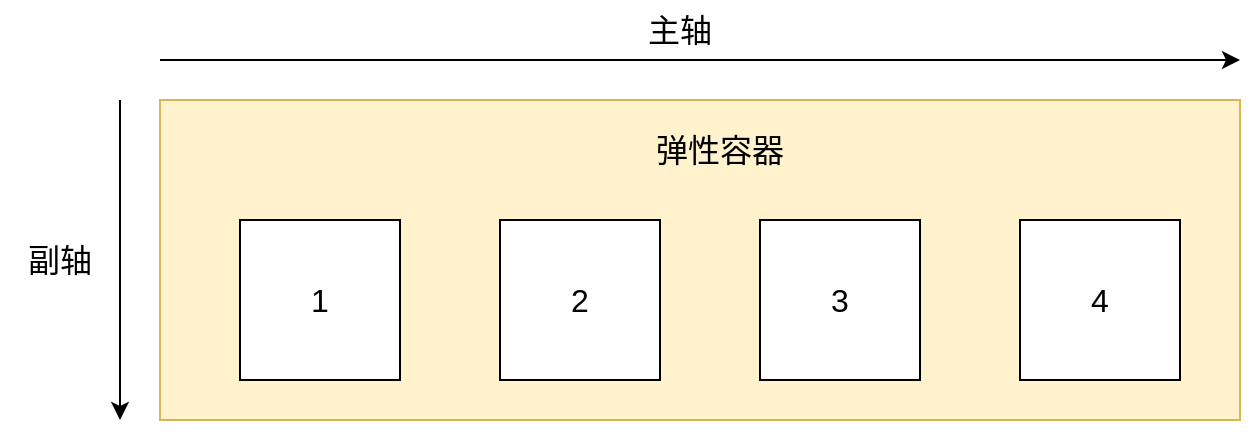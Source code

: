 <mxfile version="20.8.16" type="device" pages="5"><diagram name="第 1 页" id="E4mz4hhCsppSyRH7G_DD"><mxGraphModel dx="954" dy="674" grid="1" gridSize="10" guides="1" tooltips="1" connect="1" arrows="1" fold="1" page="1" pageScale="1" pageWidth="827" pageHeight="1169" math="0" shadow="0"><root><mxCell id="0"/><mxCell id="1" parent="0"/><mxCell id="l-JefnG8M-vQJof2Kpbn-1" value="" style="rounded=0;whiteSpace=wrap;html=1;fillColor=#fff2cc;strokeColor=#d6b656;" vertex="1" parent="1"><mxGeometry x="160" y="240" width="540" height="160" as="geometry"/></mxCell><mxCell id="l-JefnG8M-vQJof2Kpbn-2" value="1" style="whiteSpace=wrap;html=1;aspect=fixed;fontSize=16;fontFamily=Helvetica;" vertex="1" parent="1"><mxGeometry x="200" y="300" width="80" height="80" as="geometry"/></mxCell><mxCell id="l-JefnG8M-vQJof2Kpbn-3" value="2" style="whiteSpace=wrap;html=1;aspect=fixed;fontSize=16;fontFamily=Helvetica;" vertex="1" parent="1"><mxGeometry x="330" y="300" width="80" height="80" as="geometry"/></mxCell><mxCell id="l-JefnG8M-vQJof2Kpbn-4" value="3" style="whiteSpace=wrap;html=1;aspect=fixed;fontSize=16;fontFamily=Helvetica;" vertex="1" parent="1"><mxGeometry x="460" y="300" width="80" height="80" as="geometry"/></mxCell><mxCell id="l-JefnG8M-vQJof2Kpbn-5" value="4" style="whiteSpace=wrap;html=1;aspect=fixed;fontSize=16;fontFamily=Helvetica;" vertex="1" parent="1"><mxGeometry x="590" y="300" width="80" height="80" as="geometry"/></mxCell><mxCell id="l-JefnG8M-vQJof2Kpbn-9" value="" style="endArrow=classic;html=1;rounded=0;fontFamily=Helvetica;fontSize=16;" edge="1" parent="1"><mxGeometry width="50" height="50" relative="1" as="geometry"><mxPoint x="140" y="240" as="sourcePoint"/><mxPoint x="140" y="400" as="targetPoint"/></mxGeometry></mxCell><mxCell id="l-JefnG8M-vQJof2Kpbn-11" value="副轴" style="text;html=1;strokeColor=none;fillColor=none;align=center;verticalAlign=middle;whiteSpace=wrap;rounded=0;fontSize=16;fontFamily=Helvetica;" vertex="1" parent="1"><mxGeometry x="80" y="305" width="60" height="30" as="geometry"/></mxCell><mxCell id="l-JefnG8M-vQJof2Kpbn-13" value="" style="endArrow=classic;html=1;rounded=0;fontFamily=Helvetica;fontSize=16;" edge="1" parent="1"><mxGeometry width="50" height="50" relative="1" as="geometry"><mxPoint x="160" y="220" as="sourcePoint"/><mxPoint x="700" y="220" as="targetPoint"/></mxGeometry></mxCell><mxCell id="l-JefnG8M-vQJof2Kpbn-14" value="主轴" style="text;html=1;strokeColor=none;fillColor=none;align=center;verticalAlign=middle;whiteSpace=wrap;rounded=0;fontSize=16;fontFamily=Helvetica;" vertex="1" parent="1"><mxGeometry x="390" y="190" width="60" height="30" as="geometry"/></mxCell><mxCell id="l-JefnG8M-vQJof2Kpbn-15" value="弹性容器" style="text;html=1;strokeColor=none;fillColor=none;align=center;verticalAlign=middle;whiteSpace=wrap;rounded=0;fontSize=16;fontFamily=Helvetica;" vertex="1" parent="1"><mxGeometry x="400" y="250" width="80" height="30" as="geometry"/></mxCell></root></mxGraphModel></diagram><diagram id="ppLCvc6xiRaeYOcsKyjv" name="2023-03flex-grow"><mxGraphModel dx="954" dy="674" grid="1" gridSize="10" guides="1" tooltips="1" connect="1" arrows="1" fold="1" page="1" pageScale="1" pageWidth="827" pageHeight="1169" math="0" shadow="0"><root><mxCell id="0"/><mxCell id="1" parent="0"/><mxCell id="a6sVUptyW0LEZxqdBNMx-1" value="" style="rounded=0;whiteSpace=wrap;html=1;fontFamily=Helvetica;fontSize=16;fillColor=#fff2cc;strokeColor=#d6b656;" vertex="1" parent="1"><mxGeometry x="80" y="280" width="670" height="120" as="geometry"/></mxCell><mxCell id="a6sVUptyW0LEZxqdBNMx-2" value="flex-basis:20%" style="rounded=0;whiteSpace=wrap;html=1;fontFamily=Helvetica;fontSize=16;" vertex="1" parent="1"><mxGeometry x="100" y="310" width="120" height="60" as="geometry"/></mxCell><mxCell id="a6sVUptyW0LEZxqdBNMx-3" value="flex-basis:20%；flex-grow:1" style="rounded=0;whiteSpace=wrap;html=1;fontFamily=Helvetica;fontSize=16;" vertex="1" parent="1"><mxGeometry x="230" y="310" width="240" height="60" as="geometry"/></mxCell><mxCell id="a6sVUptyW0LEZxqdBNMx-4" value="flex-basis:20%；flex-grow:1" style="rounded=0;whiteSpace=wrap;html=1;fontFamily=Helvetica;fontSize=16;" vertex="1" parent="1"><mxGeometry x="480" y="310" width="240" height="60" as="geometry"/></mxCell><mxCell id="a6sVUptyW0LEZxqdBNMx-6" value="1/2的剩余宽度" style="text;html=1;strokeColor=none;fillColor=none;align=center;verticalAlign=middle;whiteSpace=wrap;rounded=0;fontSize=16;fontFamily=Helvetica;" vertex="1" parent="1"><mxGeometry x="280" y="370" width="120" height="30" as="geometry"/></mxCell><mxCell id="a6sVUptyW0LEZxqdBNMx-7" value="1/2的剩余宽度" style="text;html=1;strokeColor=none;fillColor=none;align=center;verticalAlign=middle;whiteSpace=wrap;rounded=0;fontSize=16;fontFamily=Helvetica;" vertex="1" parent="1"><mxGeometry x="550" y="370" width="120" height="30" as="geometry"/></mxCell></root></mxGraphModel></diagram><diagram id="v_A_WfUcBp7pwHoi5lcd" name="2023-03flex-shrink"><mxGraphModel dx="954" dy="674" grid="1" gridSize="10" guides="1" tooltips="1" connect="1" arrows="1" fold="1" page="1" pageScale="1" pageWidth="827" pageHeight="1169" math="0" shadow="0"><root><mxCell id="0"/><mxCell id="1" parent="0"/><mxCell id="aDaHrx4ygycMItQPL5AP-1" value="" style="rounded=0;whiteSpace=wrap;html=1;fontFamily=Helvetica;fontSize=16;fillColor=#fff2cc;strokeColor=#d6b656;" vertex="1" parent="1"><mxGeometry x="80" y="280" width="670" height="120" as="geometry"/></mxCell><mxCell id="Zajf3xXowKcsfXxZarbu-1" value="flex-basis:40%" style="rounded=0;whiteSpace=wrap;html=1;fontFamily=Helvetica;fontSize=16;" vertex="1" parent="1"><mxGeometry x="100" y="310" width="240" height="60" as="geometry"/></mxCell><mxCell id="Zajf3xXowKcsfXxZarbu-2" value="flex-basis:40%" style="rounded=0;whiteSpace=wrap;html=1;fontFamily=Helvetica;fontSize=16;" vertex="1" parent="1"><mxGeometry x="350" y="310" width="240" height="60" as="geometry"/></mxCell><mxCell id="Zajf3xXowKcsfXxZarbu-3" value="flex-basis:40%" style="rounded=0;whiteSpace=wrap;html=1;fontFamily=Helvetica;fontSize=16;" vertex="1" parent="1"><mxGeometry x="600" y="310" width="240" height="60" as="geometry"/></mxCell></root></mxGraphModel></diagram><diagram id="pguQDzsrnVawDyvf0OeY" name="2023flex弹性方向"><mxGraphModel dx="954" dy="674" grid="1" gridSize="10" guides="1" tooltips="1" connect="1" arrows="1" fold="1" page="1" pageScale="1" pageWidth="827" pageHeight="1169" math="0" shadow="0"><root><mxCell id="0"/><mxCell id="1" parent="0"/><mxCell id="md2BLWtFk_OgWEC11Roe-1" value="" style="rounded=0;whiteSpace=wrap;html=1;fillColor=#fff2cc;strokeColor=#d6b656;" vertex="1" parent="1"><mxGeometry x="40" y="130" width="320" height="100" as="geometry"/></mxCell><mxCell id="md2BLWtFk_OgWEC11Roe-2" value="1" style="rounded=0;whiteSpace=wrap;html=1;fontFamily=Helvetica;fontSize=16;" vertex="1" parent="1"><mxGeometry x="50" y="150" width="60" height="60" as="geometry"/></mxCell><mxCell id="md2BLWtFk_OgWEC11Roe-3" value="2" style="rounded=0;whiteSpace=wrap;html=1;fontFamily=Helvetica;fontSize=16;" vertex="1" parent="1"><mxGeometry x="130" y="150" width="60" height="60" as="geometry"/></mxCell><mxCell id="md2BLWtFk_OgWEC11Roe-4" value="3" style="rounded=0;whiteSpace=wrap;html=1;fontFamily=Helvetica;fontSize=16;" vertex="1" parent="1"><mxGeometry x="210" y="150" width="60" height="60" as="geometry"/></mxCell><mxCell id="md2BLWtFk_OgWEC11Roe-5" value="4" style="rounded=0;whiteSpace=wrap;html=1;fontFamily=Helvetica;fontSize=16;" vertex="1" parent="1"><mxGeometry x="290" y="150" width="60" height="60" as="geometry"/></mxCell><mxCell id="md2BLWtFk_OgWEC11Roe-6" value="" style="rounded=0;whiteSpace=wrap;html=1;fillColor=#fff2cc;strokeColor=#d6b656;" vertex="1" parent="1"><mxGeometry x="40" y="310" width="320" height="100" as="geometry"/></mxCell><mxCell id="md2BLWtFk_OgWEC11Roe-7" value="1" style="rounded=0;whiteSpace=wrap;html=1;fontFamily=Helvetica;fontSize=16;" vertex="1" parent="1"><mxGeometry x="290" y="330" width="60" height="60" as="geometry"/></mxCell><mxCell id="md2BLWtFk_OgWEC11Roe-8" value="2" style="rounded=0;whiteSpace=wrap;html=1;fontFamily=Helvetica;fontSize=16;" vertex="1" parent="1"><mxGeometry x="210" y="330" width="60" height="60" as="geometry"/></mxCell><mxCell id="md2BLWtFk_OgWEC11Roe-9" value="3" style="rounded=0;whiteSpace=wrap;html=1;fontFamily=Helvetica;fontSize=16;" vertex="1" parent="1"><mxGeometry x="130" y="330" width="60" height="60" as="geometry"/></mxCell><mxCell id="md2BLWtFk_OgWEC11Roe-10" value="4" style="rounded=0;whiteSpace=wrap;html=1;fontFamily=Helvetica;fontSize=16;" vertex="1" parent="1"><mxGeometry x="50" y="330" width="60" height="60" as="geometry"/></mxCell><mxCell id="md2BLWtFk_OgWEC11Roe-11" value="" style="rounded=0;whiteSpace=wrap;html=1;fillColor=#fff2cc;strokeColor=#d6b656;rotation=90;" vertex="1" parent="1"><mxGeometry x="290" y="230" width="320" height="100" as="geometry"/></mxCell><mxCell id="md2BLWtFk_OgWEC11Roe-12" value="" style="rounded=0;whiteSpace=wrap;html=1;fillColor=#fff2cc;strokeColor=#d6b656;rotation=90;" vertex="1" parent="1"><mxGeometry x="450" y="230" width="320" height="100" as="geometry"/></mxCell><mxCell id="md2BLWtFk_OgWEC11Roe-13" value="1" style="rounded=0;whiteSpace=wrap;html=1;fontFamily=Helvetica;fontSize=16;" vertex="1" parent="1"><mxGeometry x="420" y="130" width="60" height="60" as="geometry"/></mxCell><mxCell id="md2BLWtFk_OgWEC11Roe-14" value="2" style="rounded=0;whiteSpace=wrap;html=1;fontFamily=Helvetica;fontSize=16;" vertex="1" parent="1"><mxGeometry x="420" y="210" width="60" height="60" as="geometry"/></mxCell><mxCell id="md2BLWtFk_OgWEC11Roe-15" value="3" style="rounded=0;whiteSpace=wrap;html=1;fontFamily=Helvetica;fontSize=16;" vertex="1" parent="1"><mxGeometry x="420" y="290" width="60" height="60" as="geometry"/></mxCell><mxCell id="md2BLWtFk_OgWEC11Roe-16" value="4" style="rounded=0;whiteSpace=wrap;html=1;fontFamily=Helvetica;fontSize=16;" vertex="1" parent="1"><mxGeometry x="420" y="370" width="60" height="60" as="geometry"/></mxCell><mxCell id="md2BLWtFk_OgWEC11Roe-17" value="4" style="rounded=0;whiteSpace=wrap;html=1;fontFamily=Helvetica;fontSize=16;" vertex="1" parent="1"><mxGeometry x="580" y="130" width="60" height="60" as="geometry"/></mxCell><mxCell id="md2BLWtFk_OgWEC11Roe-18" value="3" style="rounded=0;whiteSpace=wrap;html=1;fontFamily=Helvetica;fontSize=16;" vertex="1" parent="1"><mxGeometry x="580" y="210" width="60" height="60" as="geometry"/></mxCell><mxCell id="md2BLWtFk_OgWEC11Roe-19" value="2" style="rounded=0;whiteSpace=wrap;html=1;fontFamily=Helvetica;fontSize=16;" vertex="1" parent="1"><mxGeometry x="580" y="290" width="60" height="60" as="geometry"/></mxCell><mxCell id="md2BLWtFk_OgWEC11Roe-20" value="1" style="rounded=0;whiteSpace=wrap;html=1;fontFamily=Helvetica;fontSize=16;" vertex="1" parent="1"><mxGeometry x="580" y="370" width="60" height="60" as="geometry"/></mxCell><mxCell id="md2BLWtFk_OgWEC11Roe-22" value="" style="endArrow=classic;html=1;rounded=0;fontFamily=Helvetica;fontSize=16;" edge="1" parent="1"><mxGeometry width="50" height="50" relative="1" as="geometry"><mxPoint x="40" y="110" as="sourcePoint"/><mxPoint x="360" y="110" as="targetPoint"/></mxGeometry></mxCell><mxCell id="md2BLWtFk_OgWEC11Roe-24" value="" style="endArrow=classic;html=1;rounded=0;fontFamily=Helvetica;fontSize=16;" edge="1" parent="1"><mxGeometry width="50" height="50" relative="1" as="geometry"><mxPoint x="360" y="430" as="sourcePoint"/><mxPoint x="40" y="430" as="targetPoint"/></mxGeometry></mxCell><mxCell id="md2BLWtFk_OgWEC11Roe-25" value="" style="endArrow=classic;html=1;rounded=0;fontFamily=Helvetica;fontSize=16;" edge="1" parent="1"><mxGeometry width="50" height="50" relative="1" as="geometry"><mxPoint x="520" y="120" as="sourcePoint"/><mxPoint x="520" y="440" as="targetPoint"/></mxGeometry></mxCell><mxCell id="md2BLWtFk_OgWEC11Roe-28" value="" style="endArrow=classic;html=1;rounded=0;fontFamily=Helvetica;fontSize=16;" edge="1" parent="1"><mxGeometry width="50" height="50" relative="1" as="geometry"><mxPoint x="680" y="440" as="sourcePoint"/><mxPoint x="680" y="120" as="targetPoint"/></mxGeometry></mxCell><mxCell id="md2BLWtFk_OgWEC11Roe-29" value="flex-direction: row" style="text;html=1;strokeColor=none;fillColor=none;align=center;verticalAlign=middle;whiteSpace=wrap;rounded=0;fontSize=16;fontFamily=Helvetica;" vertex="1" parent="1"><mxGeometry x="90" y="230" width="180" height="40" as="geometry"/></mxCell><mxCell id="md2BLWtFk_OgWEC11Roe-30" value="flex-direction: row-reverse" style="text;html=1;strokeColor=none;fillColor=none;align=center;verticalAlign=middle;whiteSpace=wrap;rounded=0;fontSize=16;fontFamily=Helvetica;" vertex="1" parent="1"><mxGeometry x="80" y="440" width="220" height="40" as="geometry"/></mxCell><mxCell id="md2BLWtFk_OgWEC11Roe-31" value="flex-direction: column" style="text;html=1;strokeColor=none;fillColor=none;align=center;verticalAlign=middle;whiteSpace=wrap;rounded=0;fontSize=16;fontFamily=Helvetica;" vertex="1" parent="1"><mxGeometry x="340" y="440" width="220" height="40" as="geometry"/></mxCell><mxCell id="md2BLWtFk_OgWEC11Roe-32" value="flex-direction: column-reverse" style="text;html=1;strokeColor=none;fillColor=none;align=center;verticalAlign=middle;whiteSpace=wrap;rounded=0;fontSize=16;fontFamily=Helvetica;" vertex="1" parent="1"><mxGeometry x="490" y="80" width="220" height="40" as="geometry"/></mxCell></root></mxGraphModel></diagram><diagram id="jlLd1JMalicOTaZsudGP" name="2023-03基础网格布局"><mxGraphModel dx="954" dy="674" grid="1" gridSize="10" guides="1" tooltips="1" connect="1" arrows="1" fold="1" page="1" pageScale="1" pageWidth="827" pageHeight="1169" math="0" shadow="0"><root><mxCell id="0"/><mxCell id="1" parent="0"/><mxCell id="7auDx9NLdPrGuJyn2OR_-1" value="" style="rounded=0;whiteSpace=wrap;html=1;fontFamily=Helvetica;fontSize=16;fillColor=#fff2cc;strokeColor=#d6b656;" vertex="1" parent="1"><mxGeometry x="120" y="200" width="510" height="190" as="geometry"/></mxCell><mxCell id="7auDx9NLdPrGuJyn2OR_-2" value="1" style="rounded=0;whiteSpace=wrap;html=1;fontFamily=Helvetica;fontSize=16;fillColor=#e1d5e7;strokeColor=#9673a6;" vertex="1" parent="1"><mxGeometry x="130" y="210" width="90" height="50" as="geometry"/></mxCell><mxCell id="7auDx9NLdPrGuJyn2OR_-3" value="3" style="rounded=0;whiteSpace=wrap;html=1;fontFamily=Helvetica;fontSize=16;fillColor=#e1d5e7;strokeColor=#9673a6;" vertex="1" parent="1"><mxGeometry x="330" y="210" width="90" height="50" as="geometry"/></mxCell><mxCell id="7auDx9NLdPrGuJyn2OR_-4" value="2" style="rounded=0;whiteSpace=wrap;html=1;fontFamily=Helvetica;fontSize=16;fillColor=#e1d5e7;strokeColor=#9673a6;" vertex="1" parent="1"><mxGeometry x="230" y="210" width="90" height="50" as="geometry"/></mxCell><mxCell id="7auDx9NLdPrGuJyn2OR_-5" value="4" style="rounded=0;whiteSpace=wrap;html=1;fontFamily=Helvetica;fontSize=16;fillColor=#e1d5e7;strokeColor=#9673a6;" vertex="1" parent="1"><mxGeometry x="430" y="210" width="190" height="110" as="geometry"/></mxCell><mxCell id="7auDx9NLdPrGuJyn2OR_-6" value="6" style="rounded=0;whiteSpace=wrap;html=1;fontFamily=Helvetica;fontSize=16;fillColor=#e1d5e7;strokeColor=#9673a6;" vertex="1" parent="1"><mxGeometry x="330" y="270" width="90" height="110" as="geometry"/></mxCell><mxCell id="7auDx9NLdPrGuJyn2OR_-7" value="5" style="rounded=0;whiteSpace=wrap;html=1;fontFamily=Helvetica;fontSize=16;fillColor=#e1d5e7;strokeColor=#9673a6;" vertex="1" parent="1"><mxGeometry x="130" y="270" width="190" height="50" as="geometry"/></mxCell><mxCell id="7auDx9NLdPrGuJyn2OR_-8" value="7" style="rounded=0;whiteSpace=wrap;html=1;fontFamily=Helvetica;fontSize=16;fillColor=#e1d5e7;strokeColor=#9673a6;" vertex="1" parent="1"><mxGeometry x="130" y="330" width="90" height="50" as="geometry"/></mxCell><mxCell id="7auDx9NLdPrGuJyn2OR_-9" value="8" style="rounded=0;whiteSpace=wrap;html=1;fontFamily=Helvetica;fontSize=16;fillColor=#e1d5e7;strokeColor=#9673a6;" vertex="1" parent="1"><mxGeometry x="230" y="330" width="90" height="50" as="geometry"/></mxCell><mxCell id="7auDx9NLdPrGuJyn2OR_-10" value="9" style="rounded=0;whiteSpace=wrap;html=1;fontFamily=Helvetica;fontSize=16;fillColor=#e1d5e7;strokeColor=#9673a6;" vertex="1" parent="1"><mxGeometry x="430" y="330" width="190" height="50" as="geometry"/></mxCell></root></mxGraphModel></diagram></mxfile>